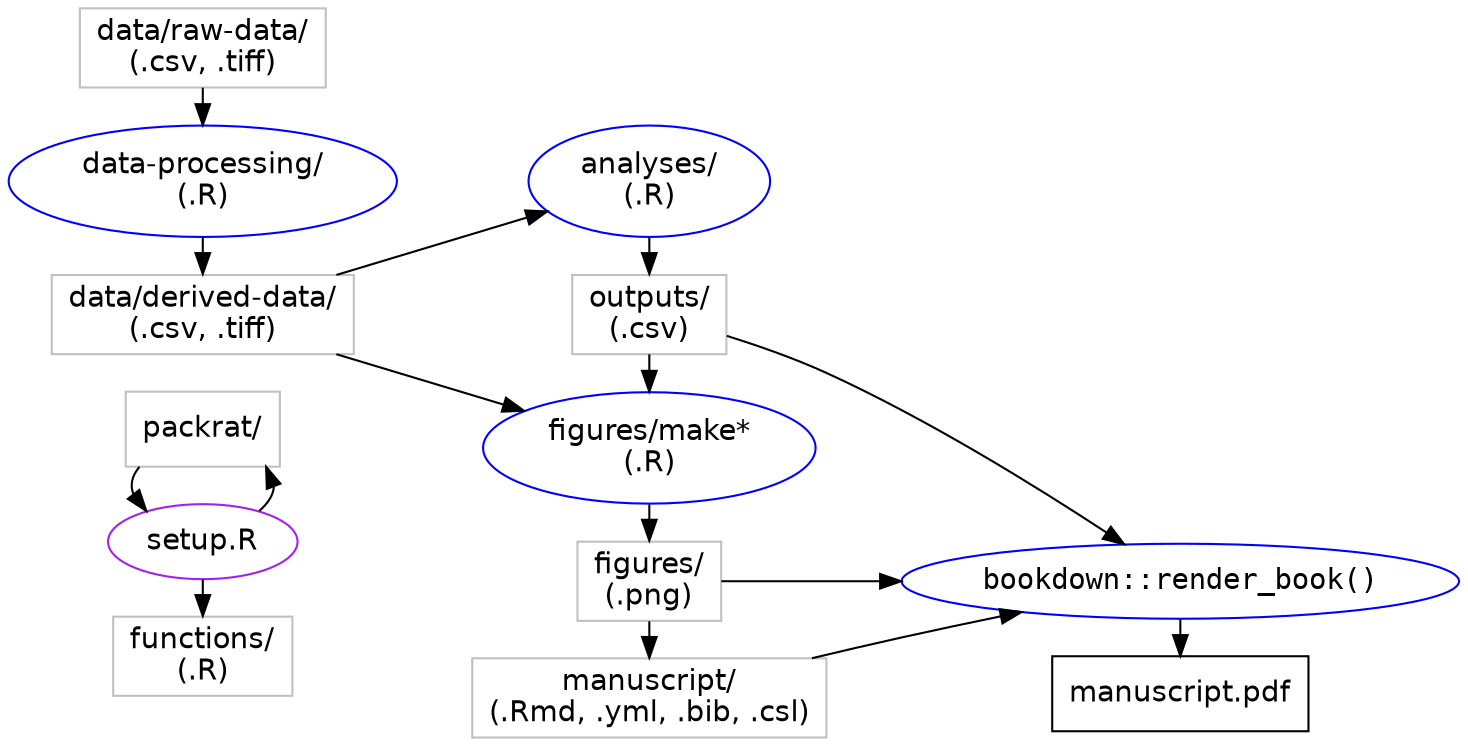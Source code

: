 digraph {

  // Define nodes --------------------------------------------------------------
  node [fontname="Helvetica"]

  // Setup node
  node [shape=oval, color=purple]
  setup [label="setup.R"]

  // "Action" nodes
  node [shape=oval, color=blue]
  data_processing [label="data-processing/\n(.R)"]
  analyses        [label="analyses/\n(.R)"]
  make_figures    [label="figures/make*\n(.R)"]
  render          [label="bookdown::render_book()", fontname="Consolas"]

  // "Data" nodes
  node [shape=box, color=grey]
  packrat      [label="packrat/"]
  functions    [label="functions/\n(.R)"]
  raw_data     [label="data/raw-data/\n(.csv, .tiff)"]
  derived_data [label="data/derived-data/\n(.csv, .tiff)"]
  figures      [label="figures/\n(.png)"]
  outputs      [label="outputs/\n(.csv)"]
  manuscript   [label="manuscript/\n(.Rmd, .yml, .bib, .csl)"]

  // Final manuscript node
  node [shape=box, color=black]
  final [label="manuscript.pdf"]

  // Define edges --------------------------------------------------------------

  setup -> packrat -> setup -> functions

  raw_data -> data_processing -> derived_data ->
    analyses -> outputs ->
    make_figures -> figures ->
    manuscript

  derived_data -> make_figures

  {figures, manuscript, outputs} -> render -> final

  // Arrange nodes -------------------------------------------------------------
  rankdir=LR

  {
    rank=same
    setup, packrat, functions
  }
  {
    rank=same
    raw_data, data_processing, derived_data
  }
  {
    rank=same
    analyses, outputs, make_figures, figures, manuscript
  }
  {
    rank=same
    render, final
  }

}
